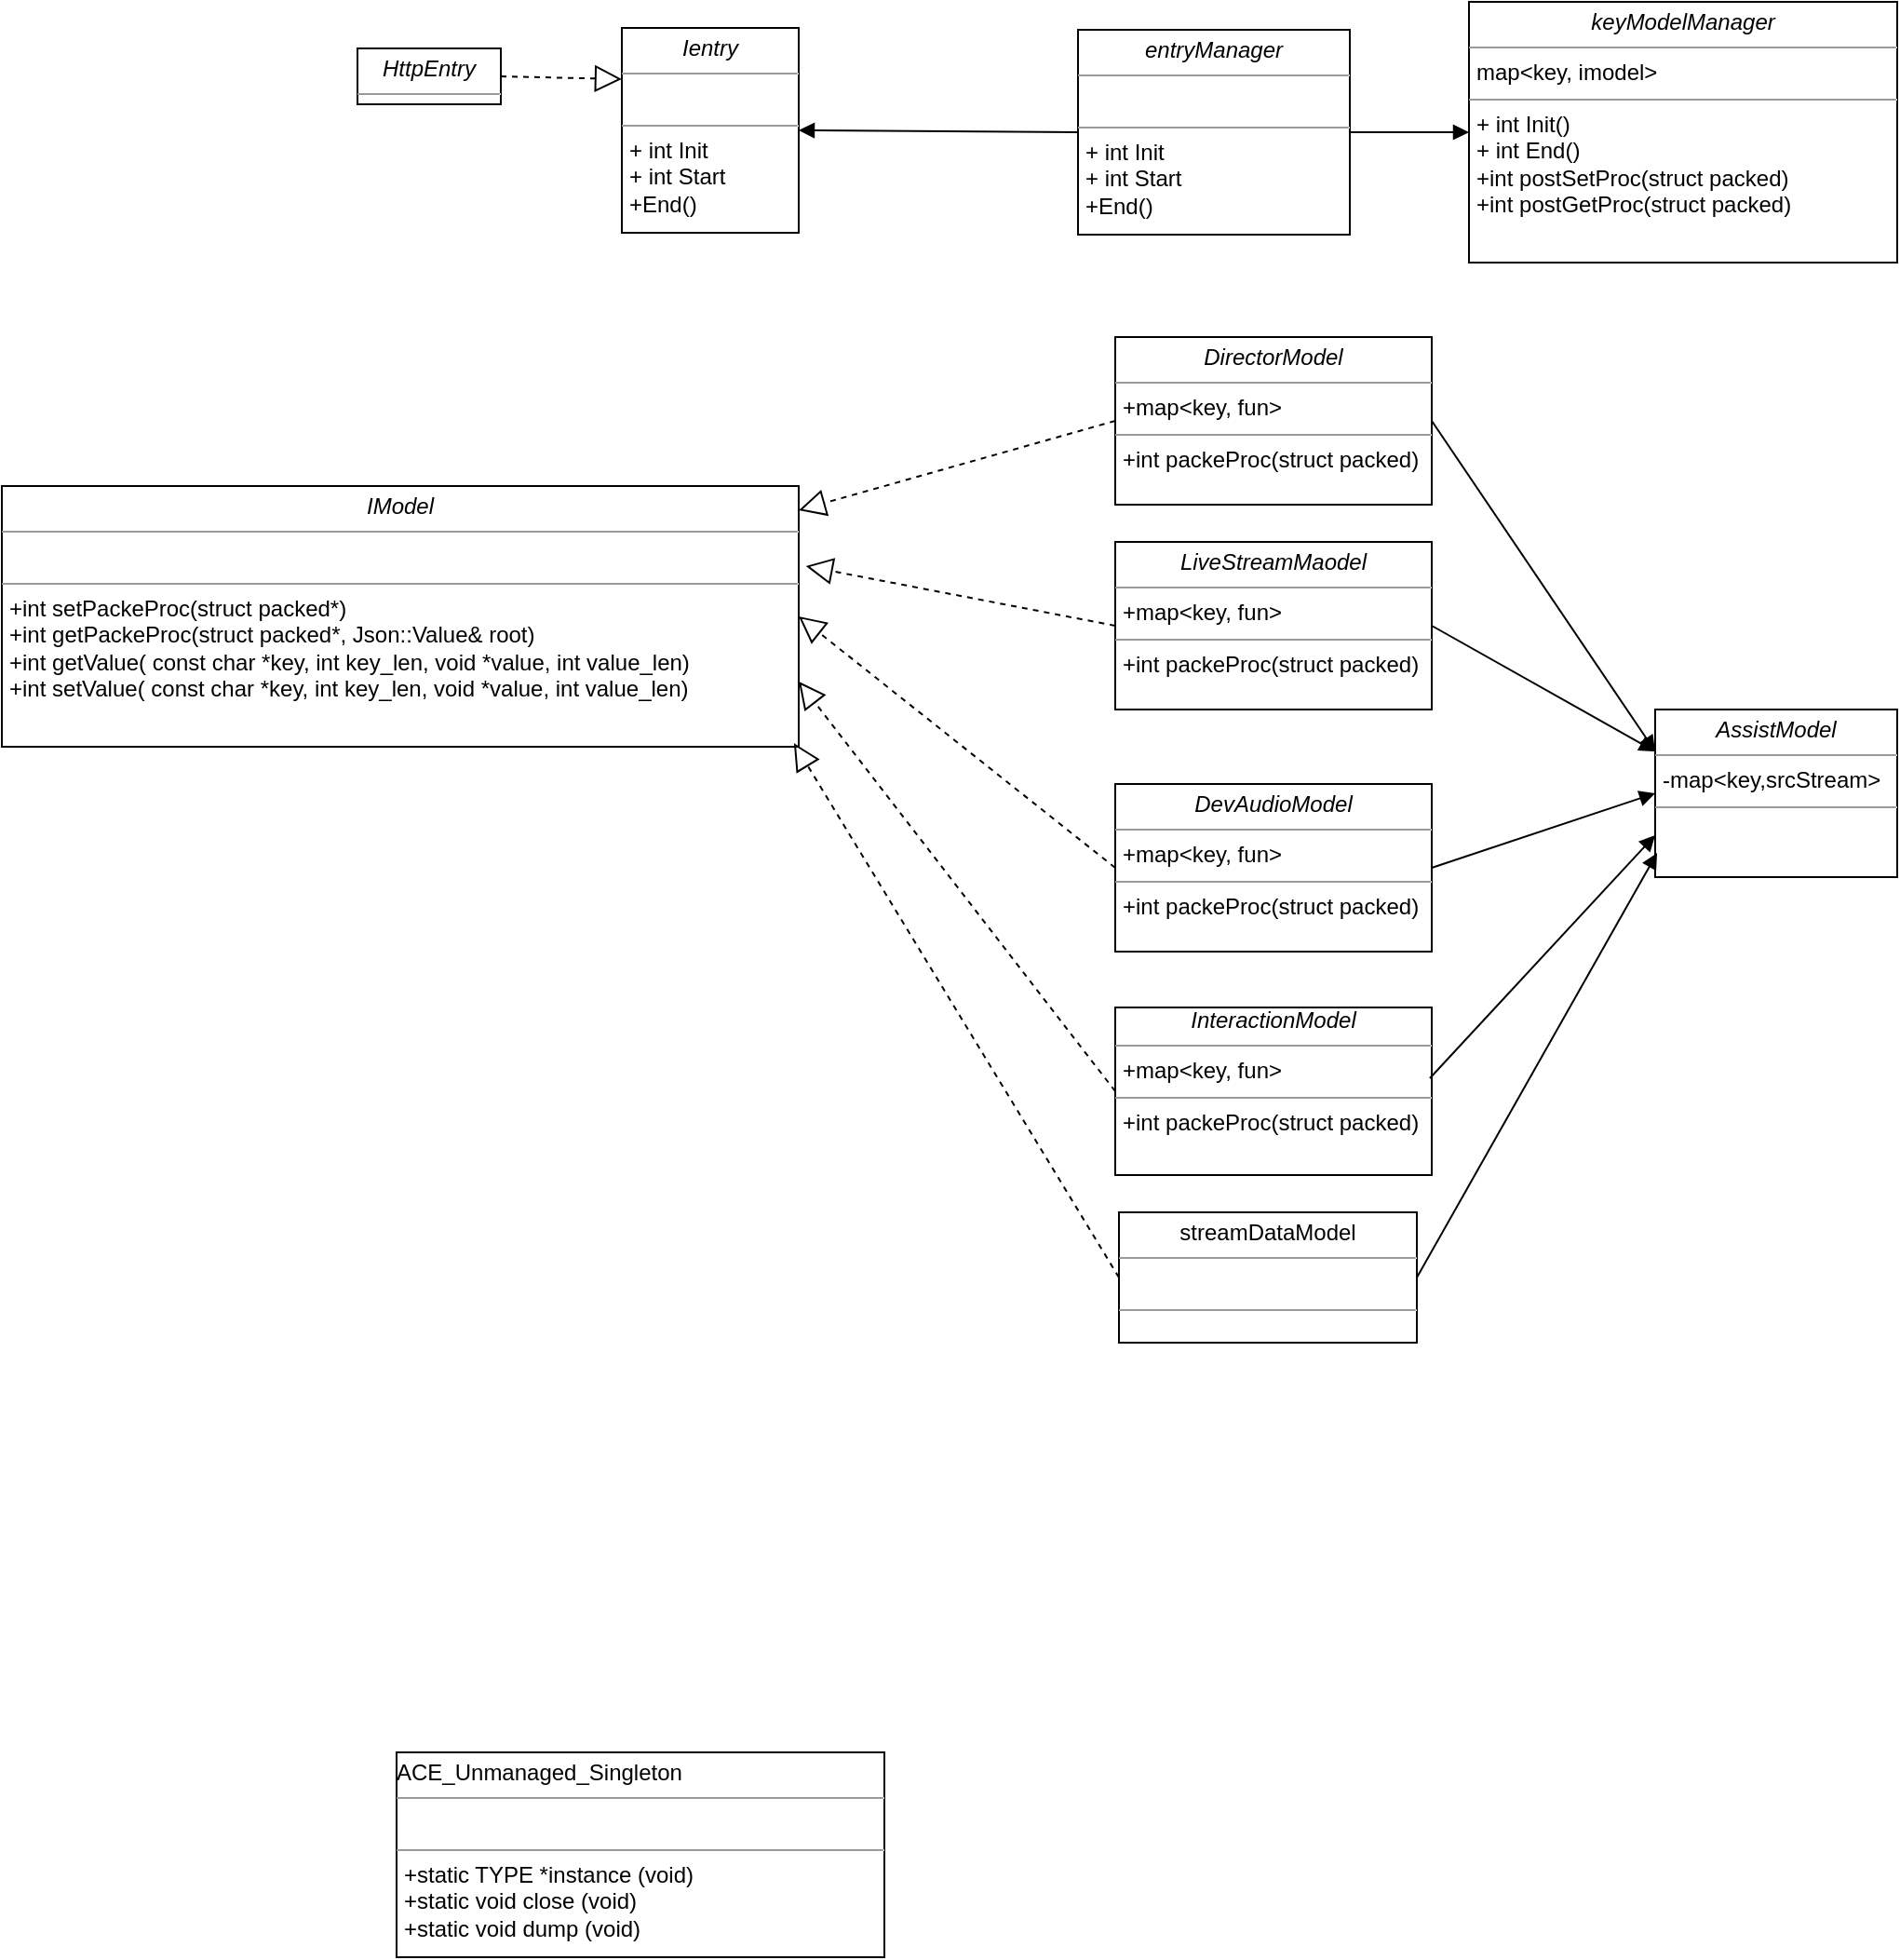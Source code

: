 <mxfile version="10.9.5" type="github"><diagram name="Page-1" id="c4acf3e9-155e-7222-9cf6-157b1a14988f"><mxGraphModel dx="2512" dy="747" grid="1" gridSize="10" guides="1" tooltips="1" connect="1" arrows="1" fold="1" page="1" pageScale="1" pageWidth="850" pageHeight="1100" background="#ffffff" math="0" shadow="0"><root><mxCell id="0"/><mxCell id="1" parent="0"/><mxCell id="5d2195bd80daf111-18" value="&lt;p style=&quot;margin: 0px ; margin-top: 4px ; text-align: center&quot;&gt;&lt;i&gt;Ientry&lt;/i&gt;&lt;/p&gt;&lt;hr size=&quot;1&quot;&gt;&lt;p style=&quot;margin: 0px ; margin-left: 4px&quot;&gt;&lt;br&gt;&lt;/p&gt;&lt;hr size=&quot;1&quot;&gt;&lt;p style=&quot;margin: 0px ; margin-left: 4px&quot;&gt;+ int Init&lt;br&gt;+ int Start&lt;/p&gt;&lt;p style=&quot;margin: 0px ; margin-left: 4px&quot;&gt;+End()&lt;/p&gt;" style="verticalAlign=top;align=left;overflow=fill;fontSize=12;fontFamily=Helvetica;html=1;rounded=0;shadow=0;comic=0;labelBackgroundColor=none;strokeColor=#000000;strokeWidth=1;fillColor=#ffffff;" parent="1" vertex="1"><mxGeometry x="153" y="24" width="95" height="110" as="geometry"/></mxCell><mxCell id="hRWsQAk9_q_5CtCunidB-2" value="&lt;p style=&quot;margin: 0px ; margin-top: 4px ; text-align: center&quot;&gt;&lt;i&gt;HttpEntry&lt;/i&gt;&lt;/p&gt;&lt;hr size=&quot;1&quot;&gt;&lt;p style=&quot;margin: 0px ; margin-left: 4px&quot;&gt;&lt;br&gt;&lt;/p&gt;&lt;hr size=&quot;1&quot;&gt;&lt;p style=&quot;margin: 0px ; margin-left: 4px&quot;&gt;&lt;br&gt;&lt;/p&gt;" style="verticalAlign=top;align=left;overflow=fill;fontSize=12;fontFamily=Helvetica;html=1;rounded=0;shadow=0;comic=0;labelBackgroundColor=none;strokeColor=#000000;strokeWidth=1;fillColor=#ffffff;" parent="1" vertex="1"><mxGeometry x="11" y="35" width="77" height="30" as="geometry"/></mxCell><mxCell id="hRWsQAk9_q_5CtCunidB-3" value="" style="endArrow=block;dashed=1;endFill=0;endSize=12;html=1;entryX=0;entryY=0.25;entryDx=0;entryDy=0;exitX=1;exitY=0.5;exitDx=0;exitDy=0;" parent="1" source="hRWsQAk9_q_5CtCunidB-2" target="5d2195bd80daf111-18" edge="1"><mxGeometry width="160" relative="1" as="geometry"><mxPoint x="91" y="165" as="sourcePoint"/><mxPoint x="251" y="165" as="targetPoint"/></mxGeometry></mxCell><mxCell id="hRWsQAk9_q_5CtCunidB-4" value="&lt;p style=&quot;margin: 0px ; margin-top: 4px ; text-align: center&quot;&gt;&lt;i&gt;keyModelManager&lt;/i&gt;&lt;/p&gt;&lt;hr size=&quot;1&quot;&gt;&lt;p style=&quot;margin: 0px ; margin-left: 4px&quot;&gt;map&amp;lt;key, imodel&amp;gt;&lt;/p&gt;&lt;hr size=&quot;1&quot;&gt;&lt;p style=&quot;margin: 0px ; margin-left: 4px&quot;&gt;+ int Init()&lt;br&gt;+ int End()&lt;/p&gt;&lt;p style=&quot;margin: 0px ; margin-left: 4px&quot;&gt;+int postSetProc(struct packed)&lt;/p&gt;&lt;p style=&quot;margin: 0px ; margin-left: 4px&quot;&gt;+int postGetProc(struct packed)&lt;br&gt;&lt;/p&gt;" style="verticalAlign=top;align=left;overflow=fill;fontSize=12;fontFamily=Helvetica;html=1;rounded=0;shadow=0;comic=0;labelBackgroundColor=none;strokeColor=#000000;strokeWidth=1;fillColor=#ffffff;" parent="1" vertex="1"><mxGeometry x="608" y="10" width="230" height="140" as="geometry"/></mxCell><mxCell id="hRWsQAk9_q_5CtCunidB-13" value="" style="html=1;verticalAlign=bottom;endArrow=block;entryX=0;entryY=0.5;entryDx=0;entryDy=0;exitX=1;exitY=0.5;exitDx=0;exitDy=0;" parent="1" source="-tyvcWJgqWN16xtKV-Ea-25" target="hRWsQAk9_q_5CtCunidB-4" edge="1"><mxGeometry width="80" relative="1" as="geometry"><mxPoint x="558" y="115" as="sourcePoint"/><mxPoint x="558" y="95" as="targetPoint"/></mxGeometry></mxCell><mxCell id="FgSPwBX7Uu8gBfBLo_qe-32" value="&lt;p style=&quot;margin: 0px ; margin-top: 4px ; text-align: center&quot;&gt;&lt;span style=&quot;text-align: left&quot;&gt;streamDataModel&lt;/span&gt;&lt;br&gt;&lt;/p&gt;&lt;hr size=&quot;1&quot;&gt;&lt;p style=&quot;margin: 0px ; margin-left: 4px&quot;&gt;&lt;br&gt;&lt;/p&gt;&lt;hr size=&quot;1&quot;&gt;&lt;p style=&quot;margin: 0px ; margin-left: 4px&quot;&gt;&lt;br&gt;&lt;/p&gt;&lt;p style=&quot;margin: 0px ; margin-left: 4px&quot;&gt;&lt;br&gt;&lt;/p&gt;" style="verticalAlign=top;align=left;overflow=fill;fontSize=12;fontFamily=Helvetica;html=1;rounded=0;shadow=0;comic=0;labelBackgroundColor=none;strokeColor=#000000;strokeWidth=1;fillColor=#ffffff;" parent="1" vertex="1"><mxGeometry x="420" y="660" width="160" height="70" as="geometry"/></mxCell><mxCell id="-tyvcWJgqWN16xtKV-Ea-1" value="&lt;p style=&quot;margin: 0px ; margin-top: 4px ; text-align: center&quot;&gt;&lt;i&gt;IModel&lt;/i&gt;&lt;/p&gt;&lt;hr size=&quot;1&quot;&gt;&lt;p style=&quot;margin: 0px ; margin-left: 4px&quot;&gt;&lt;br&gt;&lt;/p&gt;&lt;hr size=&quot;1&quot;&gt;&lt;p style=&quot;margin: 0px ; margin-left: 4px&quot;&gt;&lt;span&gt;+int setPackeProc(struct packed*)&lt;/span&gt;&lt;br&gt;&lt;/p&gt;&lt;p style=&quot;margin: 0px ; margin-left: 4px&quot;&gt;+int getPackeProc(struct packed*, Json::Value&amp;amp; root)&lt;span&gt;&lt;br&gt;&lt;/span&gt;&lt;/p&gt;&lt;p style=&quot;margin: 0px 0px 0px 4px&quot;&gt;+int getValue( const char *key, int key_len, void *value, int value_len)&lt;/p&gt;&lt;p style=&quot;margin: 0px 0px 0px 4px&quot;&gt;+int setValue( const char *key, int key_len, void *value, int value_len)&lt;/p&gt;" style="verticalAlign=top;align=left;overflow=fill;fontSize=12;fontFamily=Helvetica;html=1;rounded=0;shadow=0;comic=0;labelBackgroundColor=none;strokeColor=#000000;strokeWidth=1;fillColor=#ffffff;" parent="1" vertex="1"><mxGeometry x="-180" y="270" width="428" height="140" as="geometry"/></mxCell><mxCell id="-tyvcWJgqWN16xtKV-Ea-2" value="" style="endArrow=block;dashed=1;endFill=0;endSize=12;html=1;exitX=0;exitY=0.5;exitDx=0;exitDy=0;" parent="1" source="-tyvcWJgqWN16xtKV-Ea-3" edge="1"><mxGeometry width="160" relative="1" as="geometry"><mxPoint x="378" y="235" as="sourcePoint"/><mxPoint x="248" y="283" as="targetPoint"/></mxGeometry></mxCell><mxCell id="-tyvcWJgqWN16xtKV-Ea-3" value="&lt;p style=&quot;margin: 0px ; margin-top: 4px ; text-align: center&quot;&gt;&lt;i&gt;DirectorModel&lt;/i&gt;&lt;/p&gt;&lt;hr size=&quot;1&quot;&gt;&lt;p style=&quot;margin: 0px ; margin-left: 4px&quot;&gt;+map&amp;lt;key, fun&amp;gt;&lt;br&gt;&lt;/p&gt;&lt;hr size=&quot;1&quot;&gt;&lt;p style=&quot;margin: 0px ; margin-left: 4px&quot;&gt;&lt;span&gt;+int packeProc(struct packed)&lt;/span&gt;&lt;br&gt;&lt;/p&gt;" style="verticalAlign=top;align=left;overflow=fill;fontSize=12;fontFamily=Helvetica;html=1;rounded=0;shadow=0;comic=0;labelBackgroundColor=none;strokeColor=#000000;strokeWidth=1;fillColor=#ffffff;" parent="1" vertex="1"><mxGeometry x="418" y="190" width="170" height="90" as="geometry"/></mxCell><mxCell id="-tyvcWJgqWN16xtKV-Ea-4" value="&lt;p style=&quot;margin: 0px ; margin-top: 4px ; text-align: center&quot;&gt;&lt;i&gt;LiveStreamMaodel&lt;/i&gt;&lt;/p&gt;&lt;hr size=&quot;1&quot;&gt;&lt;p style=&quot;margin: 0px ; margin-left: 4px&quot;&gt;+map&amp;lt;key, fun&amp;gt;&lt;br&gt;&lt;/p&gt;&lt;hr size=&quot;1&quot;&gt;&lt;p style=&quot;margin: 0px ; margin-left: 4px&quot;&gt;&lt;span&gt;+int packeProc(struct packed)&lt;/span&gt;&lt;br&gt;&lt;/p&gt;" style="verticalAlign=top;align=left;overflow=fill;fontSize=12;fontFamily=Helvetica;html=1;rounded=0;shadow=0;comic=0;labelBackgroundColor=none;strokeColor=#000000;strokeWidth=1;fillColor=#ffffff;" parent="1" vertex="1"><mxGeometry x="418" y="300" width="170" height="90" as="geometry"/></mxCell><mxCell id="-tyvcWJgqWN16xtKV-Ea-5" value="&lt;p style=&quot;margin: 0px ; margin-top: 4px ; text-align: center&quot;&gt;&lt;i&gt;DevAudioModel&lt;/i&gt;&lt;/p&gt;&lt;hr size=&quot;1&quot;&gt;&lt;p style=&quot;margin: 0px ; margin-left: 4px&quot;&gt;+map&amp;lt;key, fun&amp;gt;&lt;br&gt;&lt;/p&gt;&lt;hr size=&quot;1&quot;&gt;&lt;p style=&quot;margin: 0px ; margin-left: 4px&quot;&gt;&lt;span&gt;+int packeProc(struct packed)&lt;/span&gt;&lt;br&gt;&lt;/p&gt;" style="verticalAlign=top;align=left;overflow=fill;fontSize=12;fontFamily=Helvetica;html=1;rounded=0;shadow=0;comic=0;labelBackgroundColor=none;strokeColor=#000000;strokeWidth=1;fillColor=#ffffff;" parent="1" vertex="1"><mxGeometry x="418" y="430" width="170" height="90" as="geometry"/></mxCell><mxCell id="-tyvcWJgqWN16xtKV-Ea-6" value="" style="endArrow=block;dashed=1;endFill=0;endSize=12;html=1;entryX=1.009;entryY=0.307;entryDx=0;entryDy=0;exitX=0;exitY=0.5;exitDx=0;exitDy=0;entryPerimeter=0;" parent="1" source="-tyvcWJgqWN16xtKV-Ea-4" target="-tyvcWJgqWN16xtKV-Ea-1" edge="1"><mxGeometry width="160" relative="1" as="geometry"><mxPoint x="408" y="340" as="sourcePoint"/><mxPoint x="251" y="245" as="targetPoint"/></mxGeometry></mxCell><mxCell id="-tyvcWJgqWN16xtKV-Ea-7" value="" style="endArrow=block;dashed=1;endFill=0;endSize=12;html=1;entryX=1;entryY=0.5;entryDx=0;entryDy=0;exitX=0;exitY=0.5;exitDx=0;exitDy=0;" parent="1" source="-tyvcWJgqWN16xtKV-Ea-5" target="-tyvcWJgqWN16xtKV-Ea-1" edge="1"><mxGeometry width="160" relative="1" as="geometry"><mxPoint x="428" y="355" as="sourcePoint"/><mxPoint x="251" y="280" as="targetPoint"/></mxGeometry></mxCell><mxCell id="-tyvcWJgqWN16xtKV-Ea-9" value="&lt;p style=&quot;margin: 0px ; margin-top: 4px ; text-align: center&quot;&gt;&lt;i&gt;AssistModel&lt;/i&gt;&lt;/p&gt;&lt;hr size=&quot;1&quot;&gt;&lt;p style=&quot;margin: 0px ; margin-left: 4px&quot;&gt;-map&amp;lt;key,srcStream&amp;gt;&lt;/p&gt;&lt;hr size=&quot;1&quot;&gt;&lt;p style=&quot;margin: 0px ; margin-left: 4px&quot;&gt;&lt;br&gt;&lt;/p&gt;" style="verticalAlign=top;align=left;overflow=fill;fontSize=12;fontFamily=Helvetica;html=1;rounded=0;shadow=0;comic=0;labelBackgroundColor=none;strokeColor=#000000;strokeWidth=1;fillColor=#ffffff;" parent="1" vertex="1"><mxGeometry x="708" y="390" width="130" height="90" as="geometry"/></mxCell><mxCell id="-tyvcWJgqWN16xtKV-Ea-10" value="&lt;div style=&quot;text-align: center&quot;&gt;&lt;span&gt;&lt;i&gt;Interaction&lt;/i&gt;&lt;/span&gt;&lt;i&gt;Model&lt;/i&gt;&lt;/div&gt;&lt;hr size=&quot;1&quot;&gt;&lt;p style=&quot;margin: 0px ; margin-left: 4px&quot;&gt;+map&amp;lt;key, fun&amp;gt;&lt;br&gt;&lt;/p&gt;&lt;hr size=&quot;1&quot;&gt;&lt;p style=&quot;margin: 0px ; margin-left: 4px&quot;&gt;&lt;span&gt;+int packeProc(struct packed)&lt;/span&gt;&lt;br&gt;&lt;/p&gt;" style="verticalAlign=top;align=left;overflow=fill;fontSize=12;fontFamily=Helvetica;html=1;rounded=0;shadow=0;comic=0;labelBackgroundColor=none;strokeColor=#000000;strokeWidth=1;fillColor=#ffffff;" parent="1" vertex="1"><mxGeometry x="418" y="550" width="170" height="90" as="geometry"/></mxCell><mxCell id="-tyvcWJgqWN16xtKV-Ea-11" value="" style="endArrow=block;dashed=1;endFill=0;endSize=12;html=1;entryX=1;entryY=0.75;entryDx=0;entryDy=0;exitX=0;exitY=0.5;exitDx=0;exitDy=0;" parent="1" source="-tyvcWJgqWN16xtKV-Ea-10" target="-tyvcWJgqWN16xtKV-Ea-1" edge="1"><mxGeometry width="160" relative="1" as="geometry"><mxPoint x="428" y="485" as="sourcePoint"/><mxPoint x="258" y="385" as="targetPoint"/></mxGeometry></mxCell><mxCell id="-tyvcWJgqWN16xtKV-Ea-12" value="" style="html=1;verticalAlign=bottom;endArrow=block;entryX=0;entryY=0.25;entryDx=0;entryDy=0;exitX=1;exitY=0.5;exitDx=0;exitDy=0;" parent="1" source="-tyvcWJgqWN16xtKV-Ea-3" target="-tyvcWJgqWN16xtKV-Ea-9" edge="1"><mxGeometry width="80" relative="1" as="geometry"><mxPoint x="688" y="250" as="sourcePoint"/><mxPoint x="648" y="234.5" as="targetPoint"/></mxGeometry></mxCell><mxCell id="-tyvcWJgqWN16xtKV-Ea-13" value="" style="html=1;verticalAlign=bottom;endArrow=block;entryX=0;entryY=0.25;entryDx=0;entryDy=0;exitX=1;exitY=0.5;exitDx=0;exitDy=0;" parent="1" source="-tyvcWJgqWN16xtKV-Ea-4" target="-tyvcWJgqWN16xtKV-Ea-9" edge="1"><mxGeometry width="80" relative="1" as="geometry"><mxPoint x="618" y="390" as="sourcePoint"/><mxPoint x="658" y="223" as="targetPoint"/></mxGeometry></mxCell><mxCell id="-tyvcWJgqWN16xtKV-Ea-14" value="" style="html=1;verticalAlign=bottom;endArrow=block;entryX=0;entryY=0.5;entryDx=0;entryDy=0;exitX=1;exitY=0.5;exitDx=0;exitDy=0;" parent="1" source="-tyvcWJgqWN16xtKV-Ea-5" target="-tyvcWJgqWN16xtKV-Ea-9" edge="1"><mxGeometry width="80" relative="1" as="geometry"><mxPoint x="778" y="550" as="sourcePoint"/><mxPoint x="658" y="333" as="targetPoint"/></mxGeometry></mxCell><mxCell id="-tyvcWJgqWN16xtKV-Ea-15" value="" style="html=1;verticalAlign=bottom;endArrow=block;entryX=0;entryY=0.75;entryDx=0;entryDy=0;exitX=0.994;exitY=0.422;exitDx=0;exitDy=0;exitPerimeter=0;" parent="1" source="-tyvcWJgqWN16xtKV-Ea-10" target="-tyvcWJgqWN16xtKV-Ea-9" edge="1"><mxGeometry width="80" relative="1" as="geometry"><mxPoint x="718" y="540" as="sourcePoint"/><mxPoint x="658" y="508" as="targetPoint"/></mxGeometry></mxCell><mxCell id="-tyvcWJgqWN16xtKV-Ea-16" value="" style="html=1;verticalAlign=bottom;endArrow=block;entryX=0.008;entryY=0.856;entryDx=0;entryDy=0;entryPerimeter=0;exitX=1;exitY=0.5;exitDx=0;exitDy=0;" parent="1" source="FgSPwBX7Uu8gBfBLo_qe-32" target="-tyvcWJgqWN16xtKV-Ea-9" edge="1"><mxGeometry width="80" relative="1" as="geometry"><mxPoint x="738" y="590" as="sourcePoint"/><mxPoint x="658" y="630" as="targetPoint"/><Array as="points"/></mxGeometry></mxCell><mxCell id="-tyvcWJgqWN16xtKV-Ea-25" value="&lt;p style=&quot;margin: 0px ; margin-top: 4px ; text-align: center&quot;&gt;&lt;i&gt;entryManager&lt;/i&gt;&lt;/p&gt;&lt;hr size=&quot;1&quot;&gt;&lt;p style=&quot;margin: 0px ; margin-left: 4px&quot;&gt;&lt;br&gt;&lt;/p&gt;&lt;hr size=&quot;1&quot;&gt;&lt;p style=&quot;margin: 0px ; margin-left: 4px&quot;&gt;+ int Init&lt;br&gt;+ int Start&lt;/p&gt;&lt;p style=&quot;margin: 0px ; margin-left: 4px&quot;&gt;+End()&lt;/p&gt;" style="verticalAlign=top;align=left;overflow=fill;fontSize=12;fontFamily=Helvetica;html=1;rounded=0;shadow=0;comic=0;labelBackgroundColor=none;strokeColor=#000000;strokeWidth=1;fillColor=#ffffff;" parent="1" vertex="1"><mxGeometry x="398" y="25" width="146" height="110" as="geometry"/></mxCell><mxCell id="-tyvcWJgqWN16xtKV-Ea-26" value="" style="html=1;verticalAlign=bottom;endArrow=block;exitX=0;exitY=0.5;exitDx=0;exitDy=0;entryX=1;entryY=0.5;entryDx=0;entryDy=0;" parent="1" source="-tyvcWJgqWN16xtKV-Ea-25" target="5d2195bd80daf111-18" edge="1"><mxGeometry width="80" relative="1" as="geometry"><mxPoint x="631" y="105" as="sourcePoint"/><mxPoint x="554" y="105" as="targetPoint"/></mxGeometry></mxCell><mxCell id="-tyvcWJgqWN16xtKV-Ea-34" value="" style="endArrow=block;dashed=1;endFill=0;endSize=12;html=1;entryX=0.994;entryY=0.986;entryDx=0;entryDy=0;exitX=0;exitY=0.5;exitDx=0;exitDy=0;entryPerimeter=0;" parent="1" source="FgSPwBX7Uu8gBfBLo_qe-32" target="-tyvcWJgqWN16xtKV-Ea-1" edge="1"><mxGeometry width="160" relative="1" as="geometry"><mxPoint x="428" y="605" as="sourcePoint"/><mxPoint x="258" y="385" as="targetPoint"/></mxGeometry></mxCell><mxCell id="V6-vz06IoizxYzb-Zjke-4" value="&lt;p style=&quot;text-align: left ; margin: 4px 0px 0px&quot;&gt;ACE_Unmanaged_Singleton&lt;br&gt;&lt;/p&gt;&lt;hr size=&quot;1&quot;&gt;&lt;p style=&quot;margin: 0px ; margin-left: 4px&quot;&gt;&lt;br&gt;&lt;/p&gt;&lt;hr size=&quot;1&quot;&gt;&lt;p style=&quot;margin: 0px ; margin-left: 4px&quot;&gt;+static TYPE *instance (void)&lt;/p&gt;&lt;p style=&quot;margin: 0px 0px 0px 4px&quot;&gt;+static void close (void)&lt;/p&gt;&lt;p style=&quot;margin: 0px 0px 0px 4px&quot;&gt;+static void dump (void)&lt;/p&gt;&lt;p style=&quot;margin: 0px ; margin-left: 4px&quot;&gt;&lt;br&gt;&lt;/p&gt;" style="verticalAlign=top;align=left;overflow=fill;fontSize=12;fontFamily=Helvetica;html=1;rounded=0;shadow=0;comic=0;labelBackgroundColor=none;strokeColor=#000000;strokeWidth=1;fillColor=#ffffff;" vertex="1" parent="1"><mxGeometry x="32" y="950" width="262" height="110" as="geometry"/></mxCell></root></mxGraphModel></diagram></mxfile>